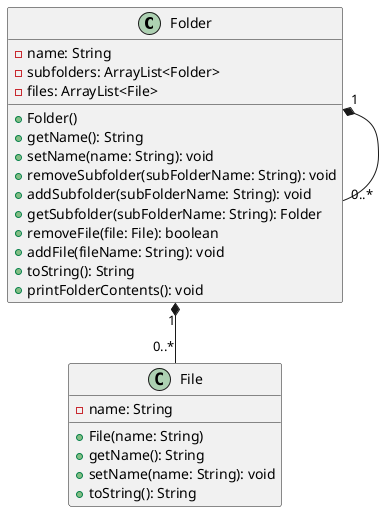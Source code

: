 @startuml

class Folder {
  - name: String
  - subfolders: ArrayList<Folder>
  - files: ArrayList<File>
  + Folder()
  + getName(): String
  + setName(name: String): void
  + removeSubfolder(subFolderName: String): void
  + addSubfolder(subFolderName: String): void
  + getSubfolder(subFolderName: String): Folder
  + removeFile(file: File): boolean
  + addFile(fileName: String): void
  + toString(): String
  + printFolderContents(): void
}

class File {
  - name: String
  + File(name: String)
  + getName(): String
  + setName(name: String): void
  + toString(): String
}

Folder "1" *-- "0..*" Folder
Folder "1" *-- "0..*" File

@enduml
